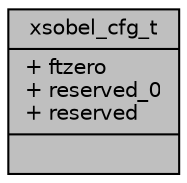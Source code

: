 digraph "xsobel_cfg_t"
{
 // INTERACTIVE_SVG=YES
 // LATEX_PDF_SIZE
  bgcolor="transparent";
  edge [fontname="Helvetica",fontsize="10",labelfontname="Helvetica",labelfontsize="10"];
  node [fontname="Helvetica",fontsize="10",shape=record];
  Node1 [label="{xsobel_cfg_t\n|+ ftzero\l+ reserved_0\l+ reserved\l|}",height=0.2,width=0.4,color="black", fillcolor="grey75", style="filled", fontcolor="black",tooltip="The configuration of xsobel filter."];
}
